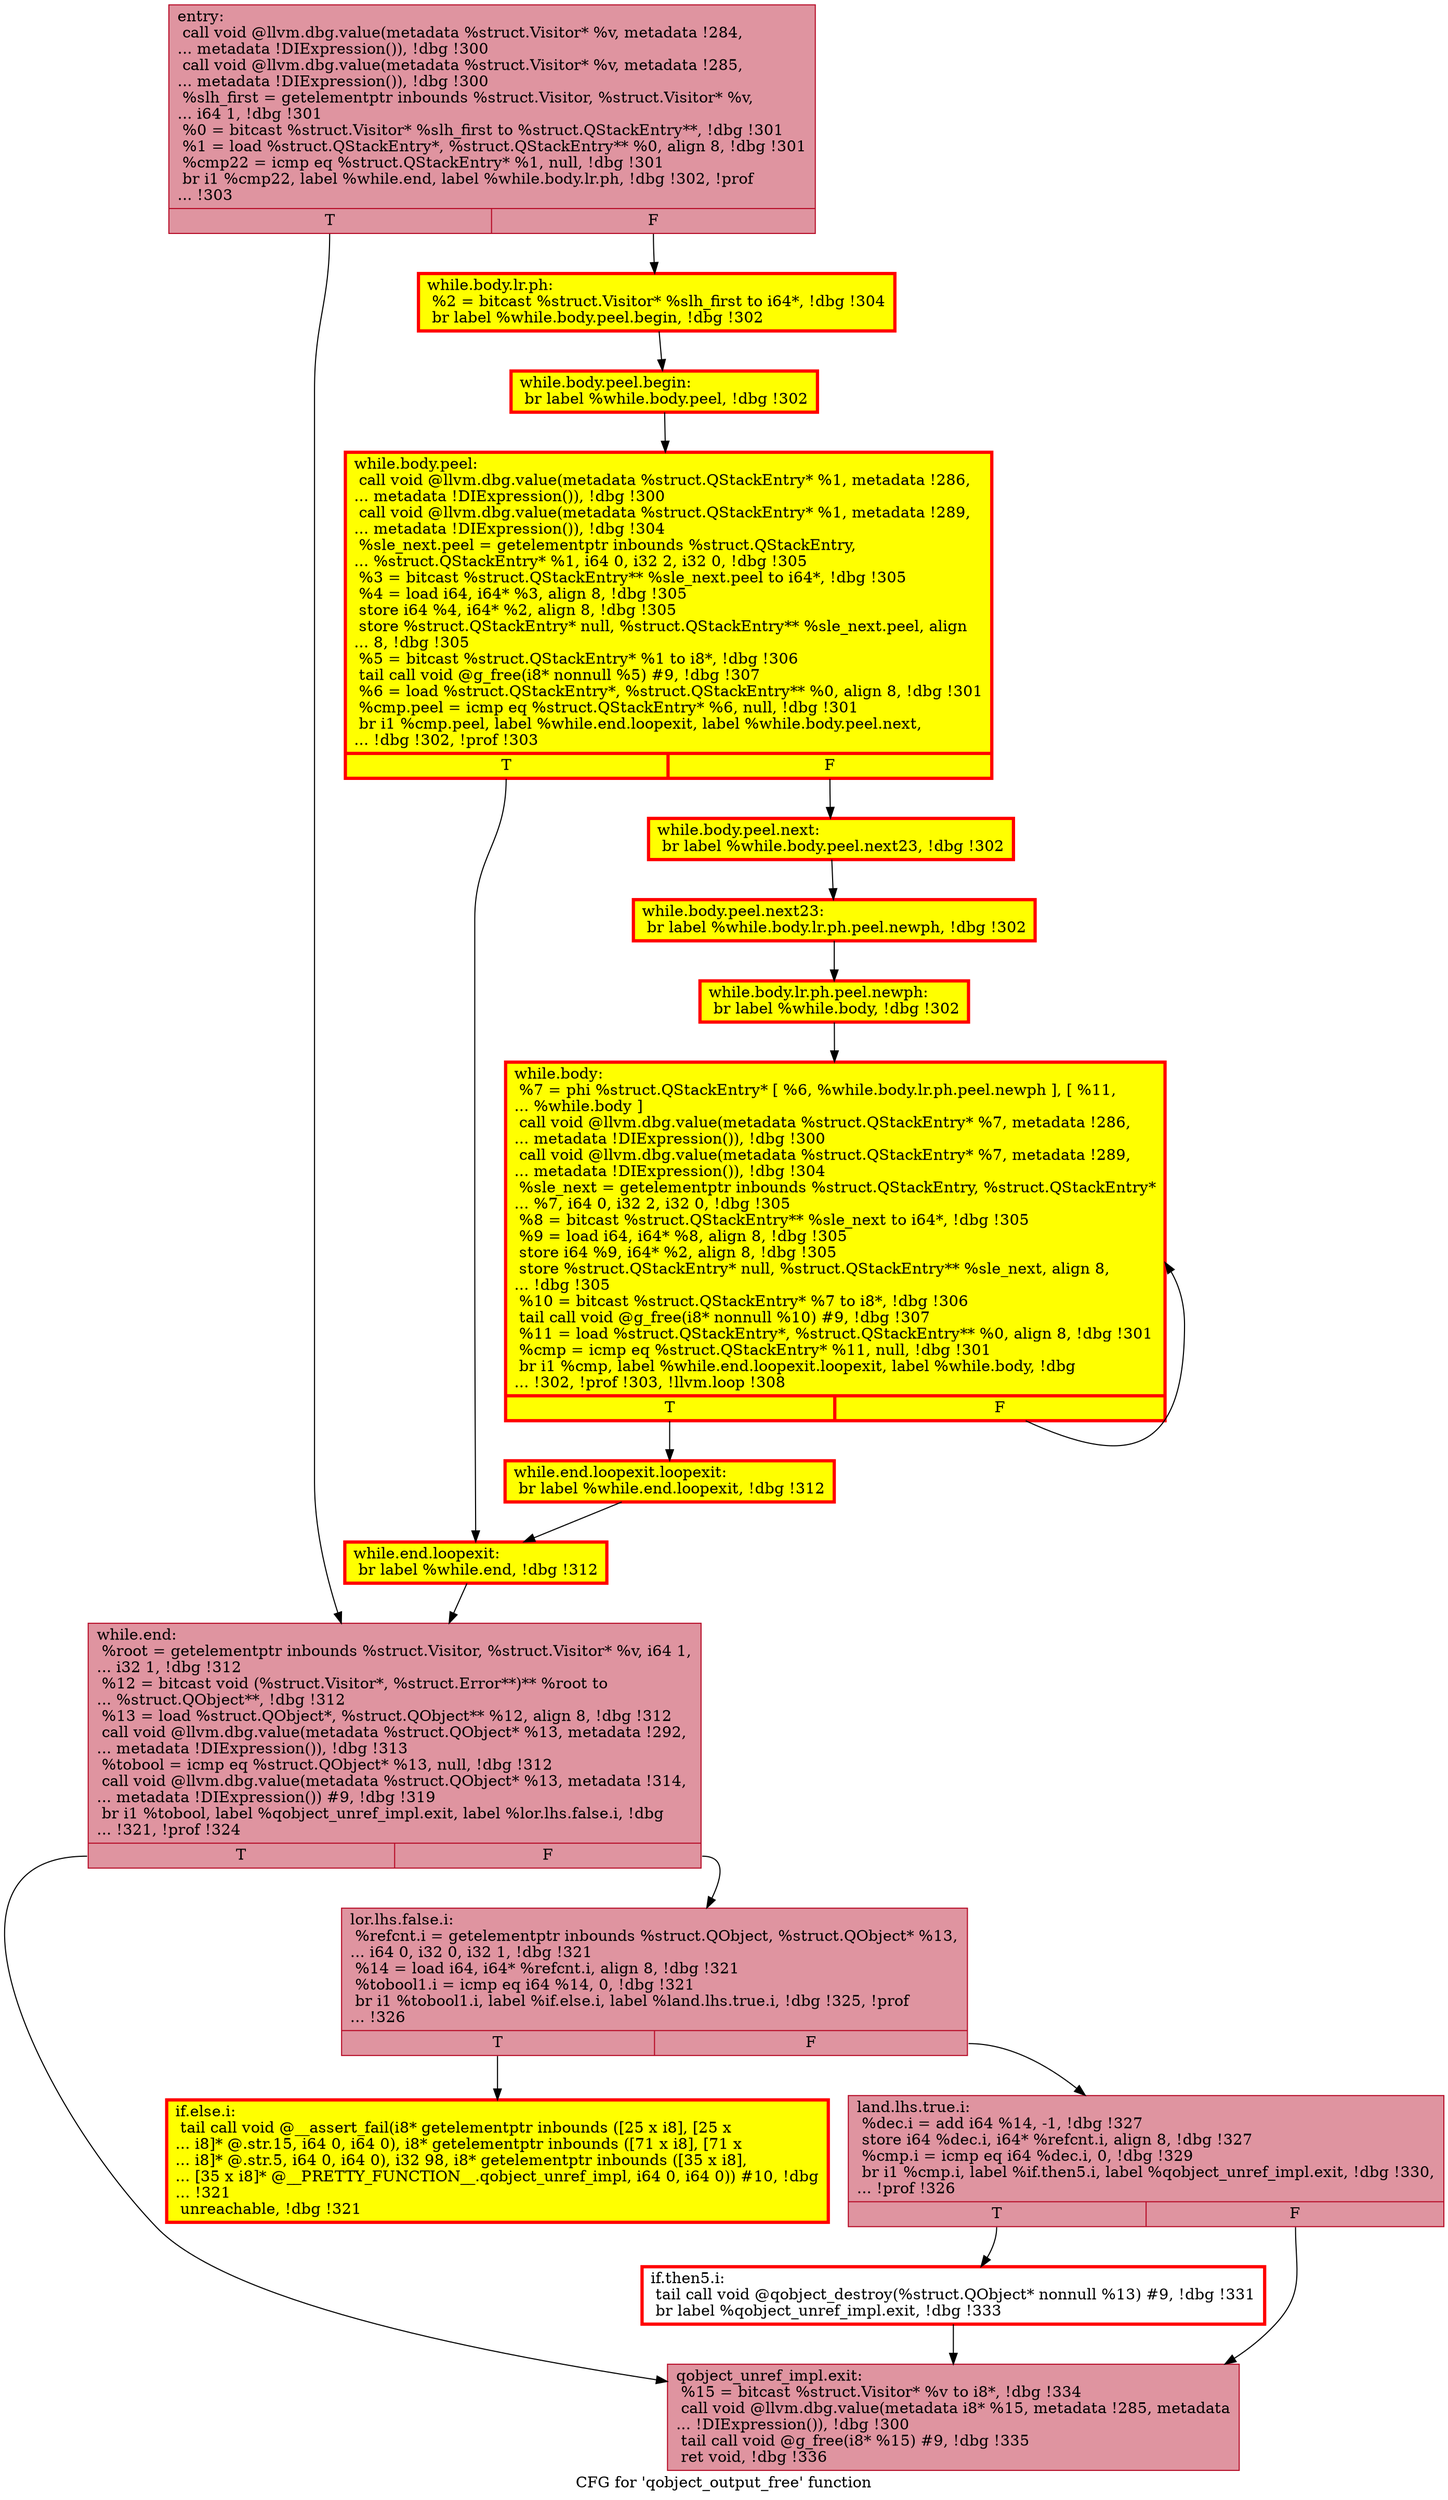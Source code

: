 digraph "CFG for 'qobject_output_free' function" {
	label="CFG for 'qobject_output_free' function";

	Node0x5564bb413300 [shape=record,color="#b70d28ff", style=filled, fillcolor="#b70d2870",label="{entry:\l  call void @llvm.dbg.value(metadata %struct.Visitor* %v, metadata !284,\l... metadata !DIExpression()), !dbg !300\l  call void @llvm.dbg.value(metadata %struct.Visitor* %v, metadata !285,\l... metadata !DIExpression()), !dbg !300\l  %slh_first = getelementptr inbounds %struct.Visitor, %struct.Visitor* %v,\l... i64 1, !dbg !301\l  %0 = bitcast %struct.Visitor* %slh_first to %struct.QStackEntry**, !dbg !301\l  %1 = load %struct.QStackEntry*, %struct.QStackEntry** %0, align 8, !dbg !301\l  %cmp22 = icmp eq %struct.QStackEntry* %1, null, !dbg !301\l  br i1 %cmp22, label %while.end, label %while.body.lr.ph, !dbg !302, !prof\l... !303\l|{<s0>T|<s1>F}}"];
	Node0x5564bb413300:s0 -> Node0x5564bb419360;
	Node0x5564bb413300:s1 -> Node0x5564bb3d3b40;
	Node0x5564bb3d3b40 [shape=record,penwidth=3.0, style="filled", color="red", fillcolor="yellow",label="{while.body.lr.ph:                                 \l  %2 = bitcast %struct.Visitor* %slh_first to i64*, !dbg !304\l  br label %while.body.peel.begin, !dbg !302\l}"];
	Node0x5564bb3d3b40 -> Node0x5564bb3de5c0;
	Node0x5564bb3de5c0 [shape=record,penwidth=3.0, style="filled", color="red", fillcolor="yellow",label="{while.body.peel.begin:                            \l  br label %while.body.peel, !dbg !302\l}"];
	Node0x5564bb3de5c0 -> Node0x5564bb525f30;
	Node0x5564bb525f30 [shape=record,penwidth=3.0, style="filled", color="red", fillcolor="yellow",label="{while.body.peel:                                  \l  call void @llvm.dbg.value(metadata %struct.QStackEntry* %1, metadata !286,\l... metadata !DIExpression()), !dbg !300\l  call void @llvm.dbg.value(metadata %struct.QStackEntry* %1, metadata !289,\l... metadata !DIExpression()), !dbg !304\l  %sle_next.peel = getelementptr inbounds %struct.QStackEntry,\l... %struct.QStackEntry* %1, i64 0, i32 2, i32 0, !dbg !305\l  %3 = bitcast %struct.QStackEntry** %sle_next.peel to i64*, !dbg !305\l  %4 = load i64, i64* %3, align 8, !dbg !305\l  store i64 %4, i64* %2, align 8, !dbg !305\l  store %struct.QStackEntry* null, %struct.QStackEntry** %sle_next.peel, align\l... 8, !dbg !305\l  %5 = bitcast %struct.QStackEntry* %1 to i8*, !dbg !306\l  tail call void @g_free(i8* nonnull %5) #9, !dbg !307\l  %6 = load %struct.QStackEntry*, %struct.QStackEntry** %0, align 8, !dbg !301\l  %cmp.peel = icmp eq %struct.QStackEntry* %6, null, !dbg !301\l  br i1 %cmp.peel, label %while.end.loopexit, label %while.body.peel.next,\l... !dbg !302, !prof !303\l|{<s0>T|<s1>F}}"];
	Node0x5564bb525f30:s0 -> Node0x5564bb3b3930;
	Node0x5564bb525f30:s1 -> Node0x5564bb3cace0;
	Node0x5564bb3cace0 [shape=record,penwidth=3.0, style="filled", color="red", fillcolor="yellow",label="{while.body.peel.next:                             \l  br label %while.body.peel.next23, !dbg !302\l}"];
	Node0x5564bb3cace0 -> Node0x5564bb413f90;
	Node0x5564bb413f90 [shape=record,penwidth=3.0, style="filled", color="red", fillcolor="yellow",label="{while.body.peel.next23:                           \l  br label %while.body.lr.ph.peel.newph, !dbg !302\l}"];
	Node0x5564bb413f90 -> Node0x5564bb3cad30;
	Node0x5564bb3cad30 [shape=record,penwidth=3.0, style="filled", color="red", fillcolor="yellow",label="{while.body.lr.ph.peel.newph:                      \l  br label %while.body, !dbg !302\l}"];
	Node0x5564bb3cad30 -> Node0x5564bb419ac0;
	Node0x5564bb419ac0 [shape=record,penwidth=3.0, style="filled", color="red", fillcolor="yellow",label="{while.body:                                       \l  %7 = phi %struct.QStackEntry* [ %6, %while.body.lr.ph.peel.newph ], [ %11,\l... %while.body ]\l  call void @llvm.dbg.value(metadata %struct.QStackEntry* %7, metadata !286,\l... metadata !DIExpression()), !dbg !300\l  call void @llvm.dbg.value(metadata %struct.QStackEntry* %7, metadata !289,\l... metadata !DIExpression()), !dbg !304\l  %sle_next = getelementptr inbounds %struct.QStackEntry, %struct.QStackEntry*\l... %7, i64 0, i32 2, i32 0, !dbg !305\l  %8 = bitcast %struct.QStackEntry** %sle_next to i64*, !dbg !305\l  %9 = load i64, i64* %8, align 8, !dbg !305\l  store i64 %9, i64* %2, align 8, !dbg !305\l  store %struct.QStackEntry* null, %struct.QStackEntry** %sle_next, align 8,\l... !dbg !305\l  %10 = bitcast %struct.QStackEntry* %7 to i8*, !dbg !306\l  tail call void @g_free(i8* nonnull %10) #9, !dbg !307\l  %11 = load %struct.QStackEntry*, %struct.QStackEntry** %0, align 8, !dbg !301\l  %cmp = icmp eq %struct.QStackEntry* %11, null, !dbg !301\l  br i1 %cmp, label %while.end.loopexit.loopexit, label %while.body, !dbg\l... !302, !prof !303, !llvm.loop !308\l|{<s0>T|<s1>F}}"];
	Node0x5564bb419ac0:s0 -> Node0x5564bb414150;
	Node0x5564bb419ac0:s1 -> Node0x5564bb419ac0;
	Node0x5564bb414150 [shape=record,penwidth=3.0, style="filled", color="red", fillcolor="yellow",label="{while.end.loopexit.loopexit:                      \l  br label %while.end.loopexit, !dbg !312\l}"];
	Node0x5564bb414150 -> Node0x5564bb3b3930;
	Node0x5564bb3b3930 [shape=record,penwidth=3.0, style="filled", color="red", fillcolor="yellow",label="{while.end.loopexit:                               \l  br label %while.end, !dbg !312\l}"];
	Node0x5564bb3b3930 -> Node0x5564bb419360;
	Node0x5564bb419360 [shape=record,color="#b70d28ff", style=filled, fillcolor="#b70d2870",label="{while.end:                                        \l  %root = getelementptr inbounds %struct.Visitor, %struct.Visitor* %v, i64 1,\l... i32 1, !dbg !312\l  %12 = bitcast void (%struct.Visitor*, %struct.Error**)** %root to\l... %struct.QObject**, !dbg !312\l  %13 = load %struct.QObject*, %struct.QObject** %12, align 8, !dbg !312\l  call void @llvm.dbg.value(metadata %struct.QObject* %13, metadata !292,\l... metadata !DIExpression()), !dbg !313\l  %tobool = icmp eq %struct.QObject* %13, null, !dbg !312\l  call void @llvm.dbg.value(metadata %struct.QObject* %13, metadata !314,\l... metadata !DIExpression()) #9, !dbg !319\l  br i1 %tobool, label %qobject_unref_impl.exit, label %lor.lhs.false.i, !dbg\l... !321, !prof !324\l|{<s0>T|<s1>F}}"];
	Node0x5564bb419360:s0 -> Node0x5564bb4d9d70;
	Node0x5564bb419360:s1 -> Node0x5564bb40af30;
	Node0x5564bb40af30 [shape=record,color="#b70d28ff", style=filled, fillcolor="#b70d2870",label="{lor.lhs.false.i:                                  \l  %refcnt.i = getelementptr inbounds %struct.QObject, %struct.QObject* %13,\l... i64 0, i32 0, i32 1, !dbg !321\l  %14 = load i64, i64* %refcnt.i, align 8, !dbg !321\l  %tobool1.i = icmp eq i64 %14, 0, !dbg !321\l  br i1 %tobool1.i, label %if.else.i, label %land.lhs.true.i, !dbg !325, !prof\l... !326\l|{<s0>T|<s1>F}}"];
	Node0x5564bb40af30:s0 -> Node0x5564bb3c2810;
	Node0x5564bb40af30:s1 -> Node0x5564bb404ab0;
	Node0x5564bb3c2810 [shape=record,penwidth=3.0, style="filled", color="red", fillcolor="yellow",label="{if.else.i:                                        \l  tail call void @__assert_fail(i8* getelementptr inbounds ([25 x i8], [25 x\l... i8]* @.str.15, i64 0, i64 0), i8* getelementptr inbounds ([71 x i8], [71 x\l... i8]* @.str.5, i64 0, i64 0), i32 98, i8* getelementptr inbounds ([35 x i8],\l... [35 x i8]* @__PRETTY_FUNCTION__.qobject_unref_impl, i64 0, i64 0)) #10, !dbg\l... !321\l  unreachable, !dbg !321\l}"];
	Node0x5564bb404ab0 [shape=record,color="#b70d28ff", style=filled, fillcolor="#b70d2870",label="{land.lhs.true.i:                                  \l  %dec.i = add i64 %14, -1, !dbg !327\l  store i64 %dec.i, i64* %refcnt.i, align 8, !dbg !327\l  %cmp.i = icmp eq i64 %dec.i, 0, !dbg !329\l  br i1 %cmp.i, label %if.then5.i, label %qobject_unref_impl.exit, !dbg !330,\l... !prof !326\l|{<s0>T|<s1>F}}"];
	Node0x5564bb404ab0:s0 -> Node0x5564bb3ae950;
	Node0x5564bb404ab0:s1 -> Node0x5564bb4d9d70;
	Node0x5564bb3ae950 [shape=record,penwidth=3.0, color="red",label="{if.then5.i:                                       \l  tail call void @qobject_destroy(%struct.QObject* nonnull %13) #9, !dbg !331\l  br label %qobject_unref_impl.exit, !dbg !333\l}"];
	Node0x5564bb3ae950 -> Node0x5564bb4d9d70;
	Node0x5564bb4d9d70 [shape=record,color="#b70d28ff", style=filled, fillcolor="#b70d2870",label="{qobject_unref_impl.exit:                          \l  %15 = bitcast %struct.Visitor* %v to i8*, !dbg !334\l  call void @llvm.dbg.value(metadata i8* %15, metadata !285, metadata\l... !DIExpression()), !dbg !300\l  tail call void @g_free(i8* %15) #9, !dbg !335\l  ret void, !dbg !336\l}"];
}
